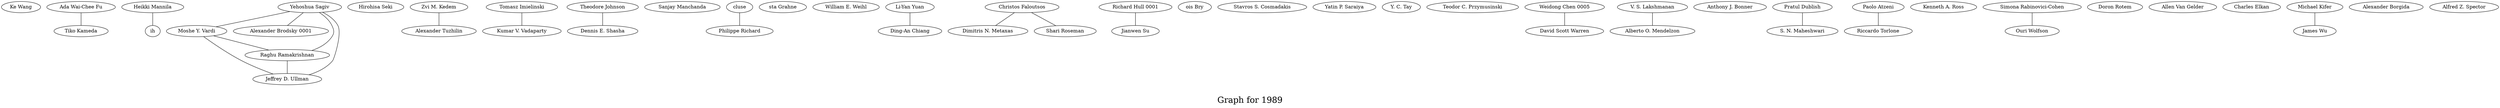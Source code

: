 /*****
Graph for 1989
*****/

graph G {
  graph [splines=true overlap=false]
  node  [shape=ellipse, width=0.3, height=0.3]
  0 [label="Ke Wang"];
  1 [label="Ada Wai-Chee Fu"];
  2 [label="Tiko Kameda"];
  3 [label="Heikki Mannila"];
  4 [label="ih"];
  5 [label="Yehoshua Sagiv"];
  6 [label="Moshe Y. Vardi"];
  7 [label="Hirohisa Seki"];
  8 [label="Zvi M. Kedem"];
  9 [label="Alexander Tuzhilin"];
  10 [label="Tomasz Imielinski"];
  11 [label="Kumar V. Vadaparty"];
  12 [label="Alexander Brodsky 0001"];
  13 [label="Theodore Johnson"];
  14 [label="Dennis E. Shasha"];
  15 [label="Sanjay Manchanda"];
  16 [label="cluse"];
  17 [label="Philippe Richard"];
  18 [label="sta Grahne"];
  19 [label="William E. Weihl"];
  20 [label="Li-Yan Yuan"];
  21 [label="Ding-An Chiang"];
  22 [label="Christos Faloutsos"];
  23 [label="Dimitris N. Metaxas"];
  24 [label="Richard Hull 0001"];
  25 [label="Jianwen Su"];
  26 [label="ois Bry"];
  27 [label="Raghu Ramakrishnan"];
  28 [label="Jeffrey D. Ullman"];
  29 [label="Stavros S. Cosmadakis"];
  30 [label="Yatin P. Saraiya"];
  31 [label="Y. C. Tay"];
  32 [label="Teodor C. Przymusinski"];
  33 [label="Weidong Chen 0005"];
  34 [label="David Scott Warren"];
  35 [label="V. S. Lakshmanan"];
  36 [label="Alberto O. Mendelzon"];
  37 [label="Anthony J. Bonner"];
  38 [label="Shari Roseman"];
  39 [label="Pratul Dublish"];
  40 [label="S. N. Maheshwari"];
  41 [label="Paolo Atzeni"];
  42 [label="Riccardo Torlone"];
  43 [label="Kenneth A. Ross"];
  44 [label="Simona Rabinovici-Cohen"];
  45 [label="Ouri Wolfson"];
  46 [label="Doron Rotem"];
  47 [label="Allen Van Gelder"];
  48 [label="Charles Elkan"];
  49 [label="Michael Kifer"];
  50 [label="James Wu"];
  51 [label="Alexander Borgida"];
  52 [label="Alfred Z. Spector"];
  1 -- 2;
  3 -- 4;
  5 -- 6;
  5 -- 12;
  5 -- 27;
  5 -- 28;
  6 -- 27;
  6 -- 28;
  8 -- 9;
  10 -- 11;
  13 -- 14;
  16 -- 17;
  20 -- 21;
  22 -- 23;
  22 -- 38;
  24 -- 25;
  27 -- 28;
  33 -- 34;
  35 -- 36;
  39 -- 40;
  41 -- 42;
  44 -- 45;
  49 -- 50;
  label = "\nGraph for 1989\n";  fontsize=24;
}
